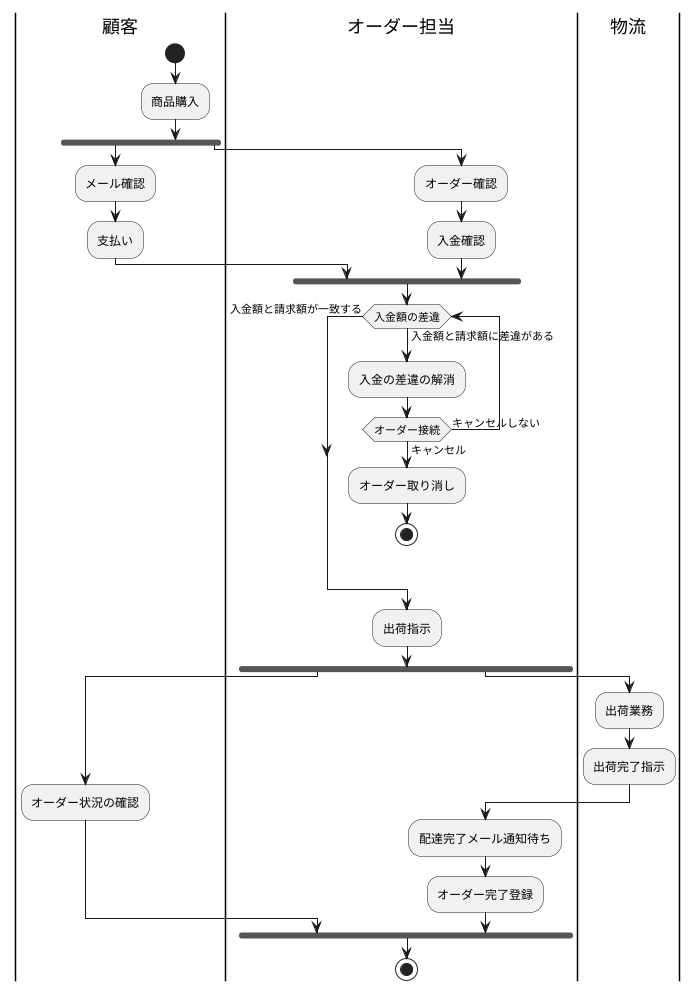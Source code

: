 @startuml
|顧客|
start
:商品購入;
fork
  :メール確認;
  :支払い;
|オーダー担当|
fork again
  :オーダー確認;
  :入金確認;
endfork
while (入金額の差違) is (入金額と請求額に差違がある)
  :入金の差違の解消;
  if (オーダー接続) then (キャンセル)
    :オーダー取り消し;
    stop
  else (キャンセルしない)
  endif
endwhile (入金額と請求額が一致する)
:出荷指示;
fork
|顧客|
:オーダー状況の確認;
fork again
  |物流|
  :出荷業務;
  :出荷完了指示;
  |オーダー担当|
  :配達完了メール通知待ち;
  :オーダー完了登録;
endfork
stop
@enduml
